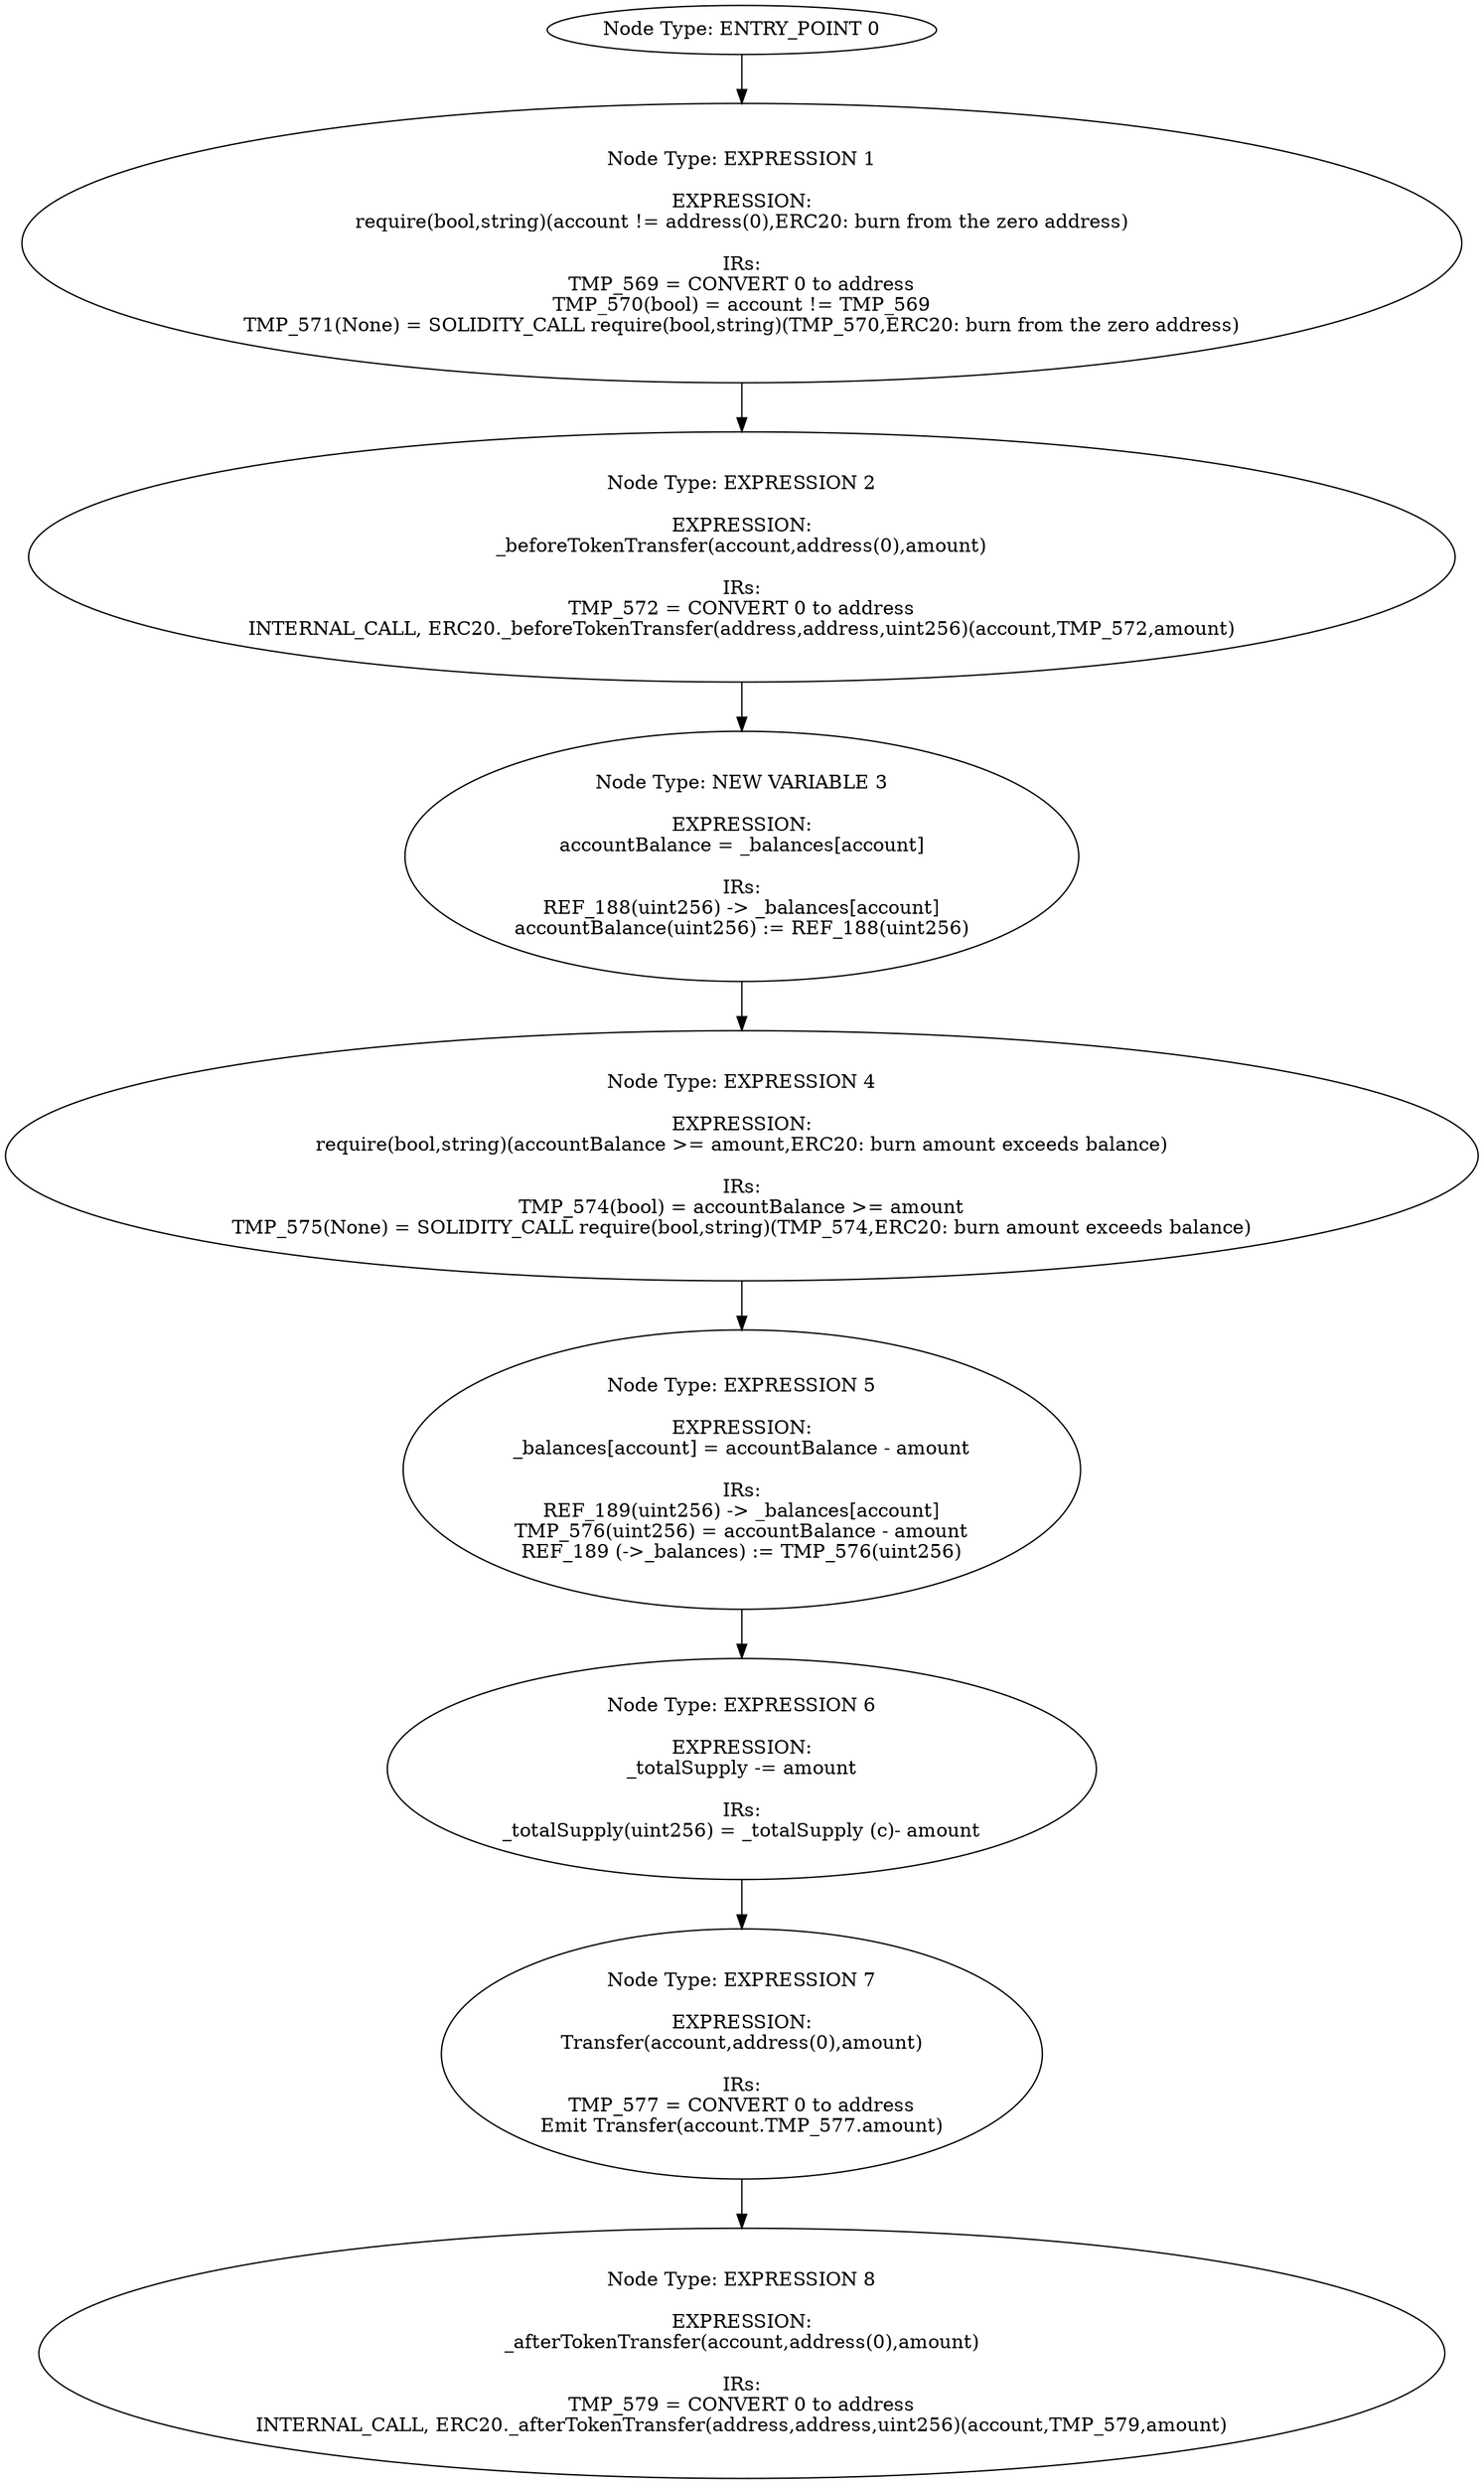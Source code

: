 digraph{
0[label="Node Type: ENTRY_POINT 0
"];
0->1;
1[label="Node Type: EXPRESSION 1

EXPRESSION:
require(bool,string)(account != address(0),ERC20: burn from the zero address)

IRs:
TMP_569 = CONVERT 0 to address
TMP_570(bool) = account != TMP_569
TMP_571(None) = SOLIDITY_CALL require(bool,string)(TMP_570,ERC20: burn from the zero address)"];
1->2;
2[label="Node Type: EXPRESSION 2

EXPRESSION:
_beforeTokenTransfer(account,address(0),amount)

IRs:
TMP_572 = CONVERT 0 to address
INTERNAL_CALL, ERC20._beforeTokenTransfer(address,address,uint256)(account,TMP_572,amount)"];
2->3;
3[label="Node Type: NEW VARIABLE 3

EXPRESSION:
accountBalance = _balances[account]

IRs:
REF_188(uint256) -> _balances[account]
accountBalance(uint256) := REF_188(uint256)"];
3->4;
4[label="Node Type: EXPRESSION 4

EXPRESSION:
require(bool,string)(accountBalance >= amount,ERC20: burn amount exceeds balance)

IRs:
TMP_574(bool) = accountBalance >= amount
TMP_575(None) = SOLIDITY_CALL require(bool,string)(TMP_574,ERC20: burn amount exceeds balance)"];
4->5;
5[label="Node Type: EXPRESSION 5

EXPRESSION:
_balances[account] = accountBalance - amount

IRs:
REF_189(uint256) -> _balances[account]
TMP_576(uint256) = accountBalance - amount
REF_189 (->_balances) := TMP_576(uint256)"];
5->6;
6[label="Node Type: EXPRESSION 6

EXPRESSION:
_totalSupply -= amount

IRs:
_totalSupply(uint256) = _totalSupply (c)- amount"];
6->7;
7[label="Node Type: EXPRESSION 7

EXPRESSION:
Transfer(account,address(0),amount)

IRs:
TMP_577 = CONVERT 0 to address
Emit Transfer(account.TMP_577.amount)"];
7->8;
8[label="Node Type: EXPRESSION 8

EXPRESSION:
_afterTokenTransfer(account,address(0),amount)

IRs:
TMP_579 = CONVERT 0 to address
INTERNAL_CALL, ERC20._afterTokenTransfer(address,address,uint256)(account,TMP_579,amount)"];
}
